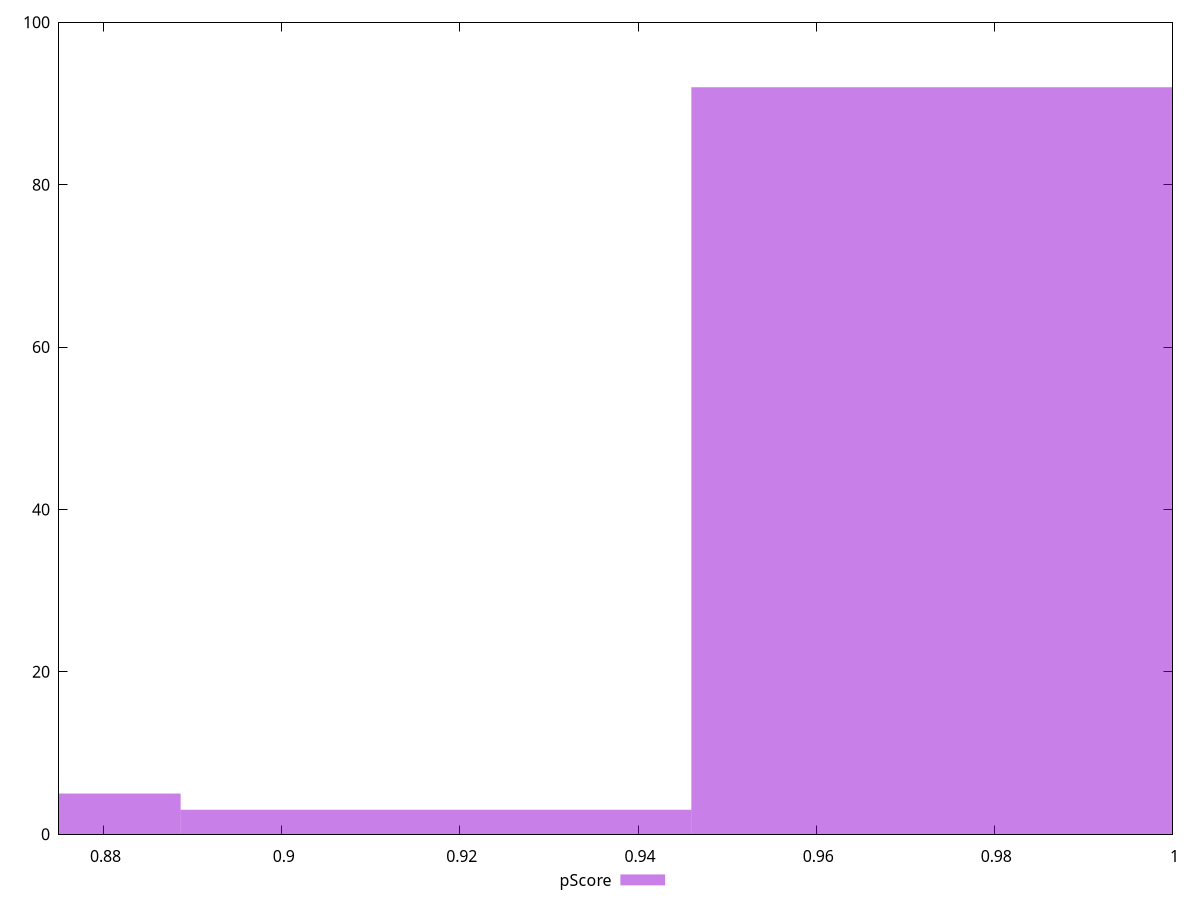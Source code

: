 reset

$pScore <<EOF
0.9746524379340763 92
0.8599874452359496 5
0.917319941585013 3
EOF

set key outside below
set boxwidth 0.05733249634906331
set xrange [0.875:1]
set yrange [0:100]
set trange [0:100]
set style fill transparent solid 0.5 noborder
set terminal svg size 640, 490 enhanced background rgb 'white'
set output "report_00019_2021-02-10T18-14-37.922Z//unminified-css/samples/pages/pScore/histogram.svg"

plot $pScore title "pScore" with boxes

reset
